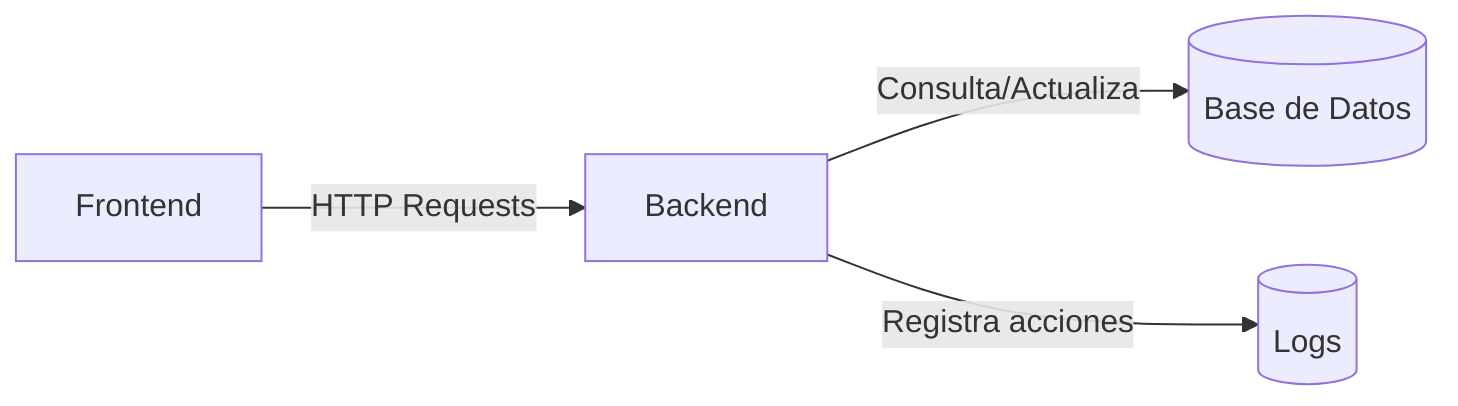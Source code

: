 graph LR
    A[Frontend] -->|HTTP Requests| B[Backend]
    B -->|Consulta/Actualiza| C[(Base de Datos)]
    B -->|Registra acciones| D[(Logs)]